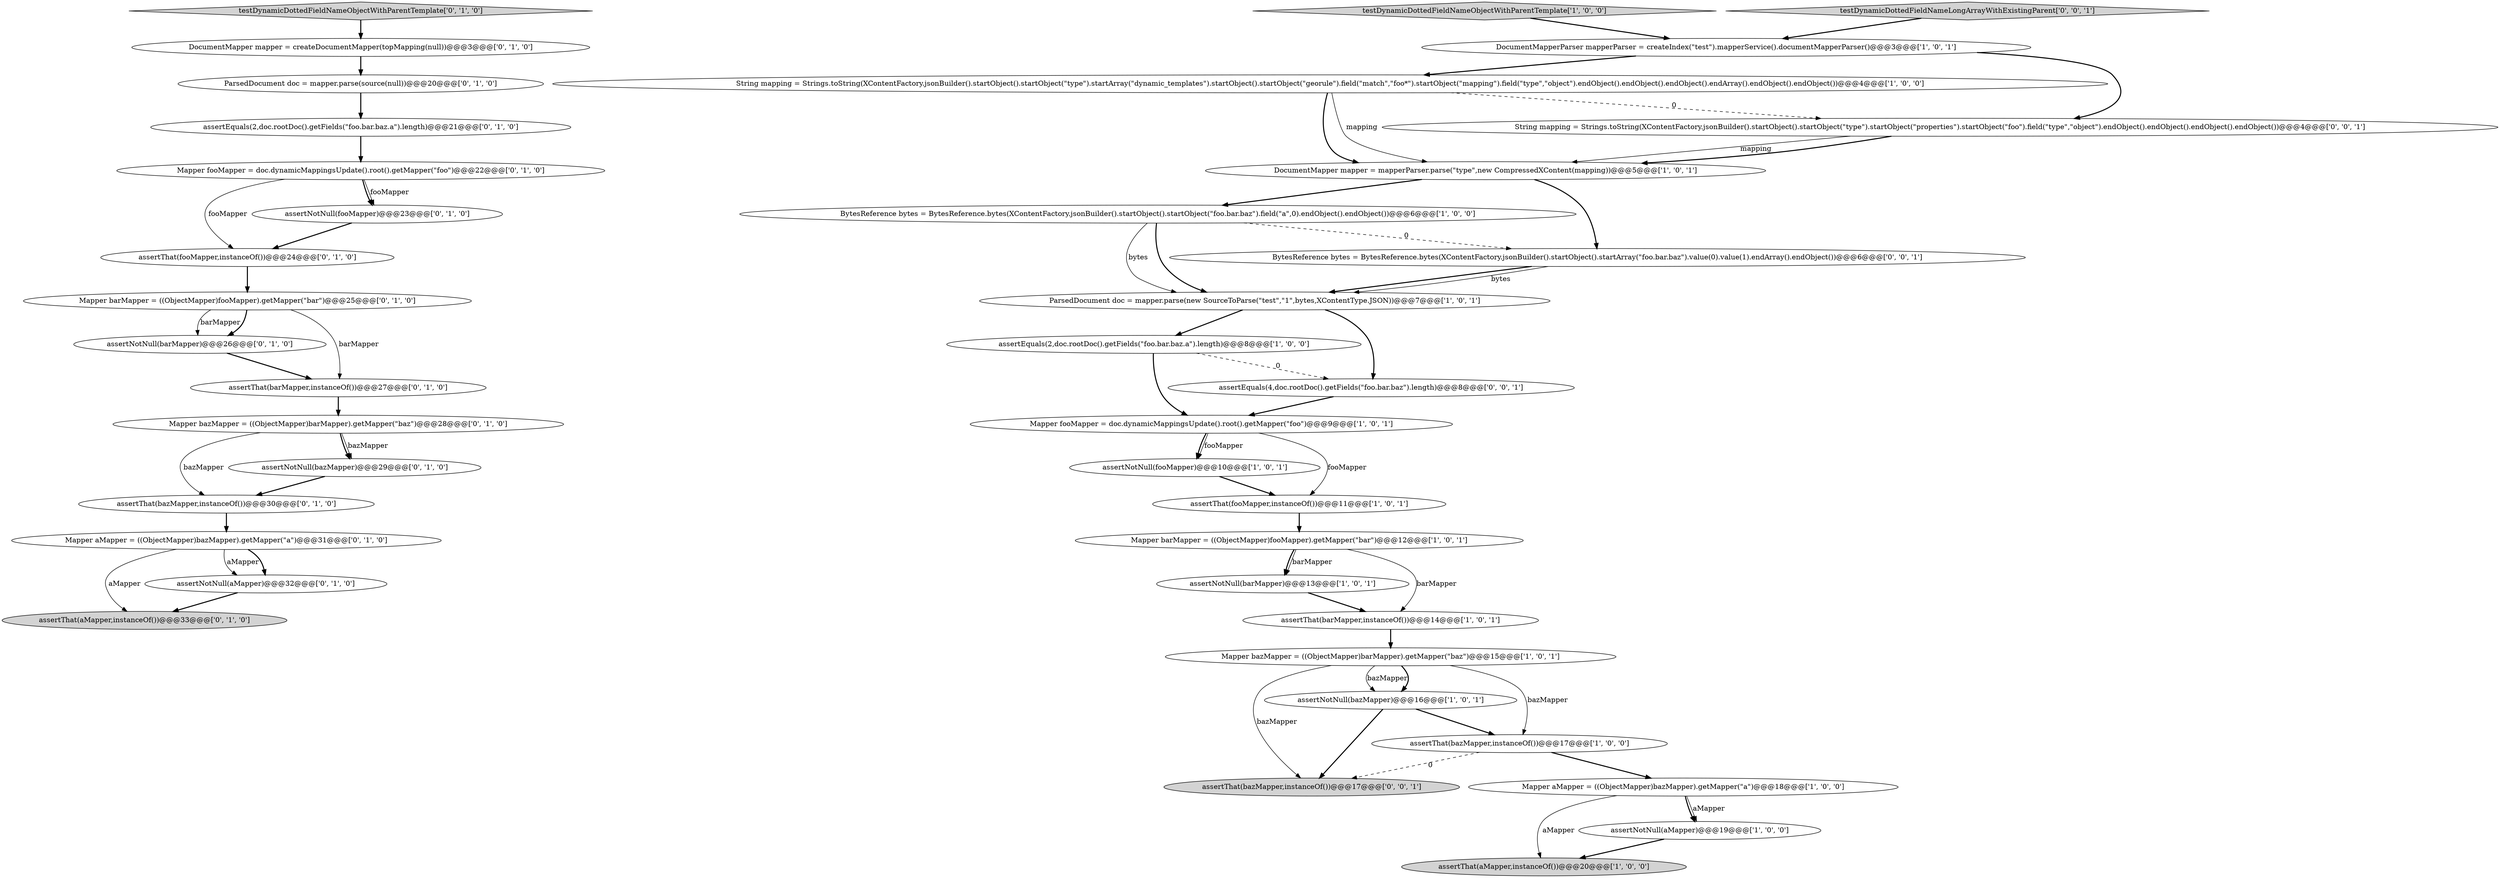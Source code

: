 digraph {
23 [style = filled, label = "assertThat(fooMapper,instanceOf())@@@24@@@['0', '1', '0']", fillcolor = white, shape = ellipse image = "AAA0AAABBB2BBB"];
26 [style = filled, label = "assertNotNull(barMapper)@@@26@@@['0', '1', '0']", fillcolor = white, shape = ellipse image = "AAA0AAABBB2BBB"];
14 [style = filled, label = "String mapping = Strings.toString(XContentFactory.jsonBuilder().startObject().startObject(\"type\").startArray(\"dynamic_templates\").startObject().startObject(\"georule\").field(\"match\",\"foo*\").startObject(\"mapping\").field(\"type\",\"object\").endObject().endObject().endObject().endArray().endObject().endObject())@@@4@@@['1', '0', '0']", fillcolor = white, shape = ellipse image = "AAA0AAABBB1BBB"];
17 [style = filled, label = "assertNotNull(fooMapper)@@@10@@@['1', '0', '1']", fillcolor = white, shape = ellipse image = "AAA0AAABBB1BBB"];
20 [style = filled, label = "assertThat(aMapper,instanceOf())@@@33@@@['0', '1', '0']", fillcolor = lightgray, shape = ellipse image = "AAA0AAABBB2BBB"];
18 [style = filled, label = "assertEquals(2,doc.rootDoc().getFields(\"foo.bar.baz.a\").length)@@@8@@@['1', '0', '0']", fillcolor = white, shape = ellipse image = "AAA0AAABBB1BBB"];
29 [style = filled, label = "testDynamicDottedFieldNameObjectWithParentTemplate['0', '1', '0']", fillcolor = lightgray, shape = diamond image = "AAA0AAABBB2BBB"];
34 [style = filled, label = "assertNotNull(fooMapper)@@@23@@@['0', '1', '0']", fillcolor = white, shape = ellipse image = "AAA0AAABBB2BBB"];
5 [style = filled, label = "Mapper aMapper = ((ObjectMapper)bazMapper).getMapper(\"a\")@@@18@@@['1', '0', '0']", fillcolor = white, shape = ellipse image = "AAA0AAABBB1BBB"];
24 [style = filled, label = "Mapper barMapper = ((ObjectMapper)fooMapper).getMapper(\"bar\")@@@25@@@['0', '1', '0']", fillcolor = white, shape = ellipse image = "AAA0AAABBB2BBB"];
4 [style = filled, label = "assertThat(barMapper,instanceOf())@@@14@@@['1', '0', '1']", fillcolor = white, shape = ellipse image = "AAA0AAABBB1BBB"];
32 [style = filled, label = "ParsedDocument doc = mapper.parse(source(null))@@@20@@@['0', '1', '0']", fillcolor = white, shape = ellipse image = "AAA1AAABBB2BBB"];
33 [style = filled, label = "assertThat(barMapper,instanceOf())@@@27@@@['0', '1', '0']", fillcolor = white, shape = ellipse image = "AAA0AAABBB2BBB"];
12 [style = filled, label = "Mapper fooMapper = doc.dynamicMappingsUpdate().root().getMapper(\"foo\")@@@9@@@['1', '0', '1']", fillcolor = white, shape = ellipse image = "AAA0AAABBB1BBB"];
11 [style = filled, label = "assertNotNull(barMapper)@@@13@@@['1', '0', '1']", fillcolor = white, shape = ellipse image = "AAA0AAABBB1BBB"];
15 [style = filled, label = "Mapper bazMapper = ((ObjectMapper)barMapper).getMapper(\"baz\")@@@15@@@['1', '0', '1']", fillcolor = white, shape = ellipse image = "AAA0AAABBB1BBB"];
9 [style = filled, label = "assertThat(aMapper,instanceOf())@@@20@@@['1', '0', '0']", fillcolor = lightgray, shape = ellipse image = "AAA0AAABBB1BBB"];
25 [style = filled, label = "DocumentMapper mapper = createDocumentMapper(topMapping(null))@@@3@@@['0', '1', '0']", fillcolor = white, shape = ellipse image = "AAA0AAABBB2BBB"];
27 [style = filled, label = "Mapper aMapper = ((ObjectMapper)bazMapper).getMapper(\"a\")@@@31@@@['0', '1', '0']", fillcolor = white, shape = ellipse image = "AAA0AAABBB2BBB"];
16 [style = filled, label = "assertNotNull(bazMapper)@@@16@@@['1', '0', '1']", fillcolor = white, shape = ellipse image = "AAA0AAABBB1BBB"];
30 [style = filled, label = "assertNotNull(aMapper)@@@32@@@['0', '1', '0']", fillcolor = white, shape = ellipse image = "AAA0AAABBB2BBB"];
7 [style = filled, label = "BytesReference bytes = BytesReference.bytes(XContentFactory.jsonBuilder().startObject().startObject(\"foo.bar.baz\").field(\"a\",0).endObject().endObject())@@@6@@@['1', '0', '0']", fillcolor = white, shape = ellipse image = "AAA0AAABBB1BBB"];
37 [style = filled, label = "assertThat(bazMapper,instanceOf())@@@17@@@['0', '0', '1']", fillcolor = lightgray, shape = ellipse image = "AAA0AAABBB3BBB"];
38 [style = filled, label = "String mapping = Strings.toString(XContentFactory.jsonBuilder().startObject().startObject(\"type\").startObject(\"properties\").startObject(\"foo\").field(\"type\",\"object\").endObject().endObject().endObject().endObject())@@@4@@@['0', '0', '1']", fillcolor = white, shape = ellipse image = "AAA0AAABBB3BBB"];
0 [style = filled, label = "DocumentMapper mapper = mapperParser.parse(\"type\",new CompressedXContent(mapping))@@@5@@@['1', '0', '1']", fillcolor = white, shape = ellipse image = "AAA0AAABBB1BBB"];
19 [style = filled, label = "assertThat(bazMapper,instanceOf())@@@30@@@['0', '1', '0']", fillcolor = white, shape = ellipse image = "AAA0AAABBB2BBB"];
31 [style = filled, label = "Mapper bazMapper = ((ObjectMapper)barMapper).getMapper(\"baz\")@@@28@@@['0', '1', '0']", fillcolor = white, shape = ellipse image = "AAA0AAABBB2BBB"];
13 [style = filled, label = "assertThat(bazMapper,instanceOf())@@@17@@@['1', '0', '0']", fillcolor = white, shape = ellipse image = "AAA0AAABBB1BBB"];
8 [style = filled, label = "assertNotNull(aMapper)@@@19@@@['1', '0', '0']", fillcolor = white, shape = ellipse image = "AAA0AAABBB1BBB"];
22 [style = filled, label = "assertEquals(2,doc.rootDoc().getFields(\"foo.bar.baz.a\").length)@@@21@@@['0', '1', '0']", fillcolor = white, shape = ellipse image = "AAA0AAABBB2BBB"];
10 [style = filled, label = "assertThat(fooMapper,instanceOf())@@@11@@@['1', '0', '1']", fillcolor = white, shape = ellipse image = "AAA0AAABBB1BBB"];
1 [style = filled, label = "testDynamicDottedFieldNameObjectWithParentTemplate['1', '0', '0']", fillcolor = lightgray, shape = diamond image = "AAA0AAABBB1BBB"];
36 [style = filled, label = "assertEquals(4,doc.rootDoc().getFields(\"foo.bar.baz\").length)@@@8@@@['0', '0', '1']", fillcolor = white, shape = ellipse image = "AAA0AAABBB3BBB"];
21 [style = filled, label = "assertNotNull(bazMapper)@@@29@@@['0', '1', '0']", fillcolor = white, shape = ellipse image = "AAA0AAABBB2BBB"];
35 [style = filled, label = "testDynamicDottedFieldNameLongArrayWithExistingParent['0', '0', '1']", fillcolor = lightgray, shape = diamond image = "AAA0AAABBB3BBB"];
2 [style = filled, label = "ParsedDocument doc = mapper.parse(new SourceToParse(\"test\",\"1\",bytes,XContentType.JSON))@@@7@@@['1', '0', '1']", fillcolor = white, shape = ellipse image = "AAA0AAABBB1BBB"];
3 [style = filled, label = "Mapper barMapper = ((ObjectMapper)fooMapper).getMapper(\"bar\")@@@12@@@['1', '0', '1']", fillcolor = white, shape = ellipse image = "AAA0AAABBB1BBB"];
6 [style = filled, label = "DocumentMapperParser mapperParser = createIndex(\"test\").mapperService().documentMapperParser()@@@3@@@['1', '0', '1']", fillcolor = white, shape = ellipse image = "AAA0AAABBB1BBB"];
39 [style = filled, label = "BytesReference bytes = BytesReference.bytes(XContentFactory.jsonBuilder().startObject().startArray(\"foo.bar.baz\").value(0).value(1).endArray().endObject())@@@6@@@['0', '0', '1']", fillcolor = white, shape = ellipse image = "AAA0AAABBB3BBB"];
28 [style = filled, label = "Mapper fooMapper = doc.dynamicMappingsUpdate().root().getMapper(\"foo\")@@@22@@@['0', '1', '0']", fillcolor = white, shape = ellipse image = "AAA0AAABBB2BBB"];
31->21 [style = bold, label=""];
35->6 [style = bold, label=""];
38->0 [style = solid, label="mapping"];
25->32 [style = bold, label=""];
11->4 [style = bold, label=""];
3->11 [style = bold, label=""];
7->39 [style = dashed, label="0"];
5->8 [style = bold, label=""];
8->9 [style = bold, label=""];
33->31 [style = bold, label=""];
24->33 [style = solid, label="barMapper"];
39->2 [style = bold, label=""];
5->8 [style = solid, label="aMapper"];
24->26 [style = solid, label="barMapper"];
23->24 [style = bold, label=""];
0->7 [style = bold, label=""];
15->16 [style = solid, label="bazMapper"];
0->39 [style = bold, label=""];
34->23 [style = bold, label=""];
17->10 [style = bold, label=""];
6->38 [style = bold, label=""];
16->37 [style = bold, label=""];
31->19 [style = solid, label="bazMapper"];
26->33 [style = bold, label=""];
14->0 [style = bold, label=""];
5->9 [style = solid, label="aMapper"];
16->13 [style = bold, label=""];
1->6 [style = bold, label=""];
27->30 [style = solid, label="aMapper"];
29->25 [style = bold, label=""];
10->3 [style = bold, label=""];
19->27 [style = bold, label=""];
3->11 [style = solid, label="barMapper"];
18->36 [style = dashed, label="0"];
30->20 [style = bold, label=""];
2->36 [style = bold, label=""];
39->2 [style = solid, label="bytes"];
12->17 [style = bold, label=""];
6->14 [style = bold, label=""];
2->18 [style = bold, label=""];
28->34 [style = bold, label=""];
21->19 [style = bold, label=""];
7->2 [style = solid, label="bytes"];
12->17 [style = solid, label="fooMapper"];
22->28 [style = bold, label=""];
27->30 [style = bold, label=""];
28->23 [style = solid, label="fooMapper"];
15->16 [style = bold, label=""];
14->0 [style = solid, label="mapping"];
32->22 [style = bold, label=""];
31->21 [style = solid, label="bazMapper"];
12->10 [style = solid, label="fooMapper"];
38->0 [style = bold, label=""];
15->37 [style = solid, label="bazMapper"];
13->37 [style = dashed, label="0"];
18->12 [style = bold, label=""];
36->12 [style = bold, label=""];
4->15 [style = bold, label=""];
15->13 [style = solid, label="bazMapper"];
27->20 [style = solid, label="aMapper"];
3->4 [style = solid, label="barMapper"];
24->26 [style = bold, label=""];
13->5 [style = bold, label=""];
14->38 [style = dashed, label="0"];
28->34 [style = solid, label="fooMapper"];
7->2 [style = bold, label=""];
}
